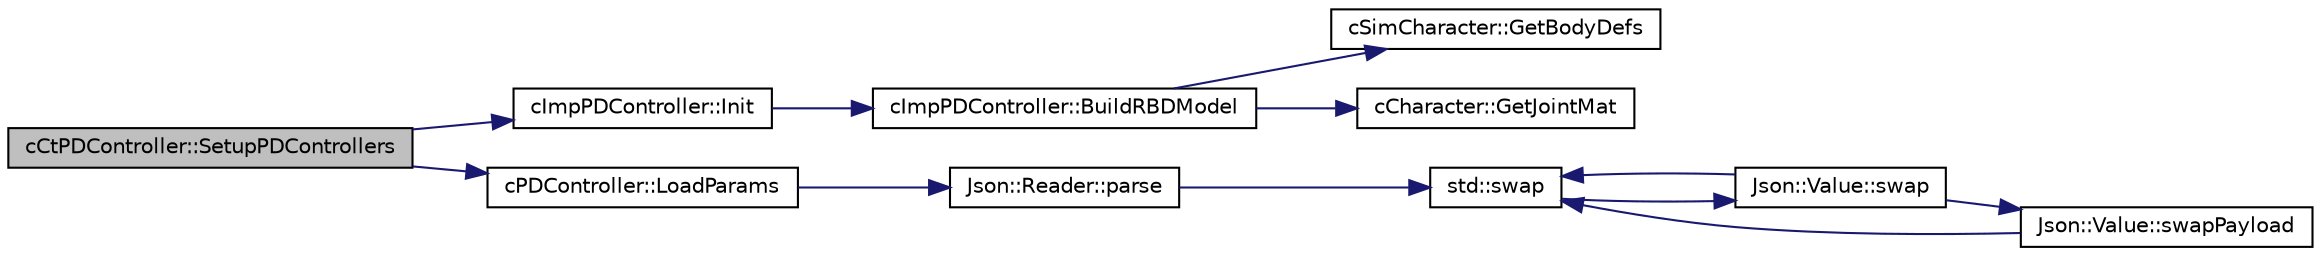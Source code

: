 digraph "cCtPDController::SetupPDControllers"
{
 // LATEX_PDF_SIZE
  edge [fontname="Helvetica",fontsize="10",labelfontname="Helvetica",labelfontsize="10"];
  node [fontname="Helvetica",fontsize="10",shape=record];
  rankdir="LR";
  Node1 [label="cCtPDController::SetupPDControllers",height=0.2,width=0.4,color="black", fillcolor="grey75", style="filled", fontcolor="black",tooltip=" "];
  Node1 -> Node2 [color="midnightblue",fontsize="10",style="solid",fontname="Helvetica"];
  Node2 [label="cImpPDController::Init",height=0.2,width=0.4,color="black", fillcolor="white", style="filled",URL="$classc_imp_p_d_controller.html#ad4d672ed8cf9983c9452ab6154142d2e",tooltip=" "];
  Node2 -> Node3 [color="midnightblue",fontsize="10",style="solid",fontname="Helvetica"];
  Node3 [label="cImpPDController::BuildRBDModel",height=0.2,width=0.4,color="black", fillcolor="white", style="filled",URL="$classc_imp_p_d_controller.html#a73b01af32d2922b045ba3e7244f6b72b",tooltip=" "];
  Node3 -> Node4 [color="midnightblue",fontsize="10",style="solid",fontname="Helvetica"];
  Node4 [label="cSimCharacter::GetBodyDefs",height=0.2,width=0.4,color="black", fillcolor="white", style="filled",URL="$classc_sim_character.html#a734e26ee2f55e4cdaa6323c7279ef5b4",tooltip=" "];
  Node3 -> Node5 [color="midnightblue",fontsize="10",style="solid",fontname="Helvetica"];
  Node5 [label="cCharacter::GetJointMat",height=0.2,width=0.4,color="black", fillcolor="white", style="filled",URL="$classc_character.html#aecf6a9809542e346342be2df552695b1",tooltip=" "];
  Node1 -> Node6 [color="midnightblue",fontsize="10",style="solid",fontname="Helvetica"];
  Node6 [label="cPDController::LoadParams",height=0.2,width=0.4,color="black", fillcolor="white", style="filled",URL="$classc_p_d_controller.html#a88a097d8c38fd7da52175f3aae4a24dd",tooltip=" "];
  Node6 -> Node7 [color="midnightblue",fontsize="10",style="solid",fontname="Helvetica"];
  Node7 [label="Json::Reader::parse",height=0.2,width=0.4,color="black", fillcolor="white", style="filled",URL="$class_json_1_1_reader.html#af1da6c976ad1e96c742804c3853eef94",tooltip="Read a Value from a JSON document."];
  Node7 -> Node8 [color="midnightblue",fontsize="10",style="solid",fontname="Helvetica"];
  Node8 [label="std::swap",height=0.2,width=0.4,color="black", fillcolor="white", style="filled",URL="$namespacestd.html#a22cc6fcbbb1f2f705c7888b615e43582",tooltip="Specialize std::swap() for Json::Value."];
  Node8 -> Node9 [color="midnightblue",fontsize="10",style="solid",fontname="Helvetica"];
  Node9 [label="Json::Value::swap",height=0.2,width=0.4,color="black", fillcolor="white", style="filled",URL="$class_json_1_1_value.html#aab841120d78e296e1bc06a373345e822",tooltip="Swap everything."];
  Node9 -> Node8 [color="midnightblue",fontsize="10",style="solid",fontname="Helvetica"];
  Node9 -> Node10 [color="midnightblue",fontsize="10",style="solid",fontname="Helvetica"];
  Node10 [label="Json::Value::swapPayload",height=0.2,width=0.4,color="black", fillcolor="white", style="filled",URL="$class_json_1_1_value.html#a5263476047f20e2fc6de470e4de34fe5",tooltip="Swap values but leave comments and source offsets in place."];
  Node10 -> Node8 [color="midnightblue",fontsize="10",style="solid",fontname="Helvetica"];
}
